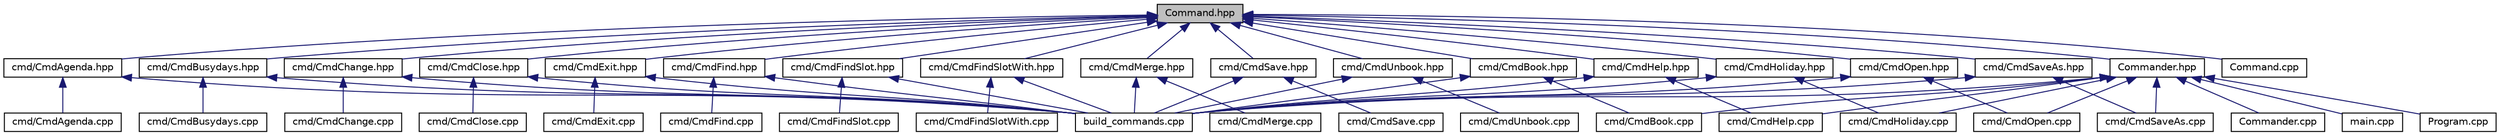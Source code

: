 digraph "Command.hpp"
{
  edge [fontname="Helvetica",fontsize="10",labelfontname="Helvetica",labelfontsize="10"];
  node [fontname="Helvetica",fontsize="10",shape=record];
  Node13 [label="Command.hpp",height=0.2,width=0.4,color="black", fillcolor="grey75", style="filled", fontcolor="black"];
  Node13 -> Node14 [dir="back",color="midnightblue",fontsize="10",style="solid"];
  Node14 [label="Commander.hpp",height=0.2,width=0.4,color="black", fillcolor="white", style="filled",URL="$Commander_8hpp.html"];
  Node14 -> Node15 [dir="back",color="midnightblue",fontsize="10",style="solid"];
  Node15 [label="build_commands.cpp",height=0.2,width=0.4,color="black", fillcolor="white", style="filled",URL="$build__commands_8cpp.html"];
  Node14 -> Node16 [dir="back",color="midnightblue",fontsize="10",style="solid"];
  Node16 [label="cmd/CmdBook.cpp",height=0.2,width=0.4,color="black", fillcolor="white", style="filled",URL="$CmdBook_8cpp.html"];
  Node14 -> Node17 [dir="back",color="midnightblue",fontsize="10",style="solid"];
  Node17 [label="cmd/CmdHelp.cpp",height=0.2,width=0.4,color="black", fillcolor="white", style="filled",URL="$CmdHelp_8cpp.html"];
  Node14 -> Node18 [dir="back",color="midnightblue",fontsize="10",style="solid"];
  Node18 [label="cmd/CmdHoliday.cpp",height=0.2,width=0.4,color="black", fillcolor="white", style="filled",URL="$CmdHoliday_8cpp.html"];
  Node14 -> Node19 [dir="back",color="midnightblue",fontsize="10",style="solid"];
  Node19 [label="cmd/CmdOpen.cpp",height=0.2,width=0.4,color="black", fillcolor="white", style="filled",URL="$CmdOpen_8cpp.html"];
  Node14 -> Node20 [dir="back",color="midnightblue",fontsize="10",style="solid"];
  Node20 [label="cmd/CmdSaveAs.cpp",height=0.2,width=0.4,color="black", fillcolor="white", style="filled",URL="$CmdSaveAs_8cpp.html"];
  Node14 -> Node21 [dir="back",color="midnightblue",fontsize="10",style="solid"];
  Node21 [label="Commander.cpp",height=0.2,width=0.4,color="black", fillcolor="white", style="filled",URL="$Commander_8cpp.html"];
  Node14 -> Node22 [dir="back",color="midnightblue",fontsize="10",style="solid"];
  Node22 [label="main.cpp",height=0.2,width=0.4,color="black", fillcolor="white", style="filled",URL="$main_8cpp.html"];
  Node14 -> Node23 [dir="back",color="midnightblue",fontsize="10",style="solid"];
  Node23 [label="Program.cpp",height=0.2,width=0.4,color="black", fillcolor="white", style="filled",URL="$Program_8cpp.html"];
  Node13 -> Node24 [dir="back",color="midnightblue",fontsize="10",style="solid"];
  Node24 [label="cmd/CmdAgenda.hpp",height=0.2,width=0.4,color="black", fillcolor="white", style="filled",URL="$CmdAgenda_8hpp.html"];
  Node24 -> Node15 [dir="back",color="midnightblue",fontsize="10",style="solid"];
  Node24 -> Node25 [dir="back",color="midnightblue",fontsize="10",style="solid"];
  Node25 [label="cmd/CmdAgenda.cpp",height=0.2,width=0.4,color="black", fillcolor="white", style="filled",URL="$CmdAgenda_8cpp.html"];
  Node13 -> Node26 [dir="back",color="midnightblue",fontsize="10",style="solid"];
  Node26 [label="cmd/CmdBook.hpp",height=0.2,width=0.4,color="black", fillcolor="white", style="filled",URL="$CmdBook_8hpp.html"];
  Node26 -> Node15 [dir="back",color="midnightblue",fontsize="10",style="solid"];
  Node26 -> Node16 [dir="back",color="midnightblue",fontsize="10",style="solid"];
  Node13 -> Node27 [dir="back",color="midnightblue",fontsize="10",style="solid"];
  Node27 [label="cmd/CmdBusydays.hpp",height=0.2,width=0.4,color="black", fillcolor="white", style="filled",URL="$CmdBusydays_8hpp.html"];
  Node27 -> Node15 [dir="back",color="midnightblue",fontsize="10",style="solid"];
  Node27 -> Node28 [dir="back",color="midnightblue",fontsize="10",style="solid"];
  Node28 [label="cmd/CmdBusydays.cpp",height=0.2,width=0.4,color="black", fillcolor="white", style="filled",URL="$CmdBusydays_8cpp.html"];
  Node13 -> Node29 [dir="back",color="midnightblue",fontsize="10",style="solid"];
  Node29 [label="cmd/CmdChange.hpp",height=0.2,width=0.4,color="black", fillcolor="white", style="filled",URL="$CmdChange_8hpp.html"];
  Node29 -> Node15 [dir="back",color="midnightblue",fontsize="10",style="solid"];
  Node29 -> Node30 [dir="back",color="midnightblue",fontsize="10",style="solid"];
  Node30 [label="cmd/CmdChange.cpp",height=0.2,width=0.4,color="black", fillcolor="white", style="filled",URL="$CmdChange_8cpp.html"];
  Node13 -> Node31 [dir="back",color="midnightblue",fontsize="10",style="solid"];
  Node31 [label="cmd/CmdClose.hpp",height=0.2,width=0.4,color="black", fillcolor="white", style="filled",URL="$CmdClose_8hpp.html"];
  Node31 -> Node15 [dir="back",color="midnightblue",fontsize="10",style="solid"];
  Node31 -> Node32 [dir="back",color="midnightblue",fontsize="10",style="solid"];
  Node32 [label="cmd/CmdClose.cpp",height=0.2,width=0.4,color="black", fillcolor="white", style="filled",URL="$CmdClose_8cpp.html"];
  Node13 -> Node33 [dir="back",color="midnightblue",fontsize="10",style="solid"];
  Node33 [label="cmd/CmdExit.hpp",height=0.2,width=0.4,color="black", fillcolor="white", style="filled",URL="$CmdExit_8hpp.html"];
  Node33 -> Node15 [dir="back",color="midnightblue",fontsize="10",style="solid"];
  Node33 -> Node34 [dir="back",color="midnightblue",fontsize="10",style="solid"];
  Node34 [label="cmd/CmdExit.cpp",height=0.2,width=0.4,color="black", fillcolor="white", style="filled",URL="$CmdExit_8cpp.html"];
  Node13 -> Node35 [dir="back",color="midnightblue",fontsize="10",style="solid"];
  Node35 [label="cmd/CmdFind.hpp",height=0.2,width=0.4,color="black", fillcolor="white", style="filled",URL="$CmdFind_8hpp.html"];
  Node35 -> Node15 [dir="back",color="midnightblue",fontsize="10",style="solid"];
  Node35 -> Node36 [dir="back",color="midnightblue",fontsize="10",style="solid"];
  Node36 [label="cmd/CmdFind.cpp",height=0.2,width=0.4,color="black", fillcolor="white", style="filled",URL="$CmdFind_8cpp.html"];
  Node13 -> Node37 [dir="back",color="midnightblue",fontsize="10",style="solid"];
  Node37 [label="cmd/CmdFindSlot.hpp",height=0.2,width=0.4,color="black", fillcolor="white", style="filled",URL="$CmdFindSlot_8hpp.html"];
  Node37 -> Node15 [dir="back",color="midnightblue",fontsize="10",style="solid"];
  Node37 -> Node38 [dir="back",color="midnightblue",fontsize="10",style="solid"];
  Node38 [label="cmd/CmdFindSlot.cpp",height=0.2,width=0.4,color="black", fillcolor="white", style="filled",URL="$CmdFindSlot_8cpp.html"];
  Node13 -> Node39 [dir="back",color="midnightblue",fontsize="10",style="solid"];
  Node39 [label="cmd/CmdFindSlotWith.hpp",height=0.2,width=0.4,color="black", fillcolor="white", style="filled",URL="$CmdFindSlotWith_8hpp.html"];
  Node39 -> Node15 [dir="back",color="midnightblue",fontsize="10",style="solid"];
  Node39 -> Node40 [dir="back",color="midnightblue",fontsize="10",style="solid"];
  Node40 [label="cmd/CmdFindSlotWith.cpp",height=0.2,width=0.4,color="black", fillcolor="white", style="filled",URL="$CmdFindSlotWith_8cpp.html"];
  Node13 -> Node41 [dir="back",color="midnightblue",fontsize="10",style="solid"];
  Node41 [label="cmd/CmdHelp.hpp",height=0.2,width=0.4,color="black", fillcolor="white", style="filled",URL="$CmdHelp_8hpp.html"];
  Node41 -> Node15 [dir="back",color="midnightblue",fontsize="10",style="solid"];
  Node41 -> Node17 [dir="back",color="midnightblue",fontsize="10",style="solid"];
  Node13 -> Node42 [dir="back",color="midnightblue",fontsize="10",style="solid"];
  Node42 [label="cmd/CmdHoliday.hpp",height=0.2,width=0.4,color="black", fillcolor="white", style="filled",URL="$CmdHoliday_8hpp.html"];
  Node42 -> Node15 [dir="back",color="midnightblue",fontsize="10",style="solid"];
  Node42 -> Node18 [dir="back",color="midnightblue",fontsize="10",style="solid"];
  Node13 -> Node43 [dir="back",color="midnightblue",fontsize="10",style="solid"];
  Node43 [label="cmd/CmdMerge.hpp",height=0.2,width=0.4,color="black", fillcolor="white", style="filled",URL="$CmdMerge_8hpp.html"];
  Node43 -> Node15 [dir="back",color="midnightblue",fontsize="10",style="solid"];
  Node43 -> Node44 [dir="back",color="midnightblue",fontsize="10",style="solid"];
  Node44 [label="cmd/CmdMerge.cpp",height=0.2,width=0.4,color="black", fillcolor="white", style="filled",URL="$CmdMerge_8cpp.html"];
  Node13 -> Node45 [dir="back",color="midnightblue",fontsize="10",style="solid"];
  Node45 [label="cmd/CmdOpen.hpp",height=0.2,width=0.4,color="black", fillcolor="white", style="filled",URL="$CmdOpen_8hpp.html"];
  Node45 -> Node15 [dir="back",color="midnightblue",fontsize="10",style="solid"];
  Node45 -> Node19 [dir="back",color="midnightblue",fontsize="10",style="solid"];
  Node13 -> Node46 [dir="back",color="midnightblue",fontsize="10",style="solid"];
  Node46 [label="cmd/CmdSave.hpp",height=0.2,width=0.4,color="black", fillcolor="white", style="filled",URL="$CmdSave_8hpp.html"];
  Node46 -> Node15 [dir="back",color="midnightblue",fontsize="10",style="solid"];
  Node46 -> Node47 [dir="back",color="midnightblue",fontsize="10",style="solid"];
  Node47 [label="cmd/CmdSave.cpp",height=0.2,width=0.4,color="black", fillcolor="white", style="filled",URL="$CmdSave_8cpp.html"];
  Node13 -> Node48 [dir="back",color="midnightblue",fontsize="10",style="solid"];
  Node48 [label="cmd/CmdSaveAs.hpp",height=0.2,width=0.4,color="black", fillcolor="white", style="filled",URL="$CmdSaveAs_8hpp.html"];
  Node48 -> Node15 [dir="back",color="midnightblue",fontsize="10",style="solid"];
  Node48 -> Node20 [dir="back",color="midnightblue",fontsize="10",style="solid"];
  Node13 -> Node49 [dir="back",color="midnightblue",fontsize="10",style="solid"];
  Node49 [label="cmd/CmdUnbook.hpp",height=0.2,width=0.4,color="black", fillcolor="white", style="filled",URL="$CmdUnbook_8hpp.html"];
  Node49 -> Node15 [dir="back",color="midnightblue",fontsize="10",style="solid"];
  Node49 -> Node50 [dir="back",color="midnightblue",fontsize="10",style="solid"];
  Node50 [label="cmd/CmdUnbook.cpp",height=0.2,width=0.4,color="black", fillcolor="white", style="filled",URL="$CmdUnbook_8cpp.html"];
  Node13 -> Node51 [dir="back",color="midnightblue",fontsize="10",style="solid"];
  Node51 [label="Command.cpp",height=0.2,width=0.4,color="black", fillcolor="white", style="filled",URL="$Command_8cpp.html"];
}
